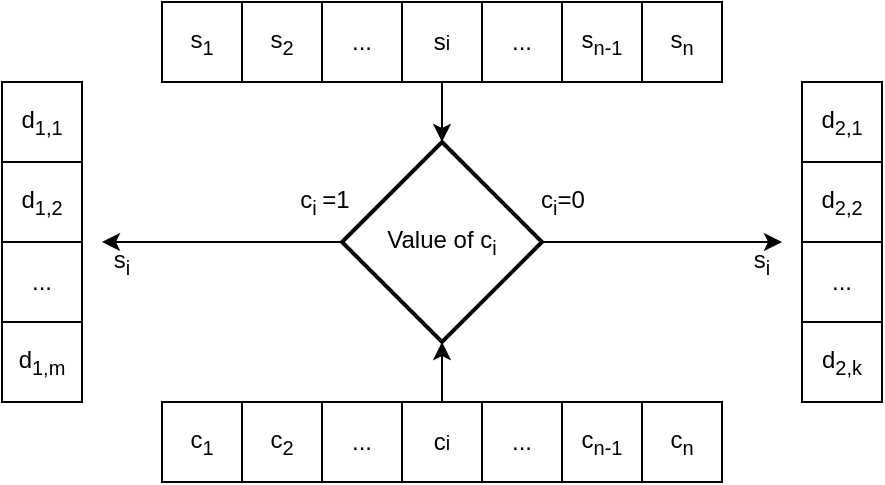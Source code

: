 <mxfile version="12.1.3" pages="1"><diagram id="4I3EJuljBFJ74jmYjeIA" name="Page-1"><mxGraphModel dx="1005" dy="339" grid="1" gridSize="10" guides="1" tooltips="1" connect="1" arrows="1" fold="1" page="1" pageScale="1" pageWidth="827" pageHeight="1169" math="0" shadow="0"><root><mxCell id="0"/><mxCell id="1" parent="0"/><mxCell id="jmMHpeRop2TksrVrERfe-1" value="s&lt;sub&gt;1&lt;/sub&gt;" style="rounded=0;whiteSpace=wrap;html=1;" vertex="1" parent="1"><mxGeometry x="280" y="320" width="40" height="40" as="geometry"/></mxCell><mxCell id="jmMHpeRop2TksrVrERfe-2" value="s&lt;sub&gt;2&lt;/sub&gt;" style="rounded=0;whiteSpace=wrap;html=1;" vertex="1" parent="1"><mxGeometry x="320" y="320" width="40" height="40" as="geometry"/></mxCell><mxCell id="jmMHpeRop2TksrVrERfe-3" value="..." style="rounded=0;whiteSpace=wrap;html=1;" vertex="1" parent="1"><mxGeometry x="360" y="320" width="40" height="40" as="geometry"/></mxCell><mxCell id="jmMHpeRop2TksrVrERfe-4" value="s&lt;sub&gt;n&lt;/sub&gt;" style="rounded=0;whiteSpace=wrap;html=1;" vertex="1" parent="1"><mxGeometry x="520" y="320" width="40" height="40" as="geometry"/></mxCell><mxCell id="jmMHpeRop2TksrVrERfe-5" value="c&lt;sub&gt;1&lt;/sub&gt;" style="rounded=0;whiteSpace=wrap;html=1;" vertex="1" parent="1"><mxGeometry x="280" y="520" width="40" height="40" as="geometry"/></mxCell><mxCell id="jmMHpeRop2TksrVrERfe-6" value="c&lt;sub&gt;2&lt;/sub&gt;" style="rounded=0;whiteSpace=wrap;html=1;" vertex="1" parent="1"><mxGeometry x="320" y="520" width="40" height="40" as="geometry"/></mxCell><mxCell id="jmMHpeRop2TksrVrERfe-7" value="..." style="rounded=0;whiteSpace=wrap;html=1;" vertex="1" parent="1"><mxGeometry x="360" y="520" width="40" height="40" as="geometry"/></mxCell><mxCell id="jmMHpeRop2TksrVrERfe-8" value="c&lt;sub&gt;n&lt;/sub&gt;" style="rounded=0;whiteSpace=wrap;html=1;" vertex="1" parent="1"><mxGeometry x="520" y="520" width="40" height="40" as="geometry"/></mxCell><mxCell id="jmMHpeRop2TksrVrERfe-13" value="d&lt;sub&gt;1,1&lt;/sub&gt;" style="rounded=0;whiteSpace=wrap;html=1;" vertex="1" parent="1"><mxGeometry x="200" y="360" width="40" height="40" as="geometry"/></mxCell><mxCell id="jmMHpeRop2TksrVrERfe-14" value="d&lt;sub&gt;1,2&lt;br&gt;&lt;/sub&gt;" style="rounded=0;whiteSpace=wrap;html=1;" vertex="1" parent="1"><mxGeometry x="200" y="400" width="40" height="40" as="geometry"/></mxCell><mxCell id="jmMHpeRop2TksrVrERfe-15" value="..." style="rounded=0;whiteSpace=wrap;html=1;" vertex="1" parent="1"><mxGeometry x="200" y="440" width="40" height="40" as="geometry"/></mxCell><mxCell id="jmMHpeRop2TksrVrERfe-16" value="d&lt;sub&gt;1,m&lt;br&gt;&lt;/sub&gt;" style="rounded=0;whiteSpace=wrap;html=1;" vertex="1" parent="1"><mxGeometry x="200" y="480" width="40" height="40" as="geometry"/></mxCell><mxCell id="jmMHpeRop2TksrVrERfe-17" value="d&lt;sub&gt;2,1&lt;/sub&gt;" style="rounded=0;whiteSpace=wrap;html=1;" vertex="1" parent="1"><mxGeometry x="600" y="360" width="40" height="40" as="geometry"/></mxCell><mxCell id="jmMHpeRop2TksrVrERfe-18" value="d&lt;sub&gt;2,2&lt;br&gt;&lt;/sub&gt;" style="rounded=0;whiteSpace=wrap;html=1;" vertex="1" parent="1"><mxGeometry x="600" y="400" width="40" height="40" as="geometry"/></mxCell><mxCell id="jmMHpeRop2TksrVrERfe-19" value="..." style="rounded=0;whiteSpace=wrap;html=1;" vertex="1" parent="1"><mxGeometry x="600" y="440" width="40" height="40" as="geometry"/></mxCell><mxCell id="jmMHpeRop2TksrVrERfe-20" value="d&lt;sub&gt;2,k&lt;br&gt;&lt;/sub&gt;" style="rounded=0;whiteSpace=wrap;html=1;" vertex="1" parent="1"><mxGeometry x="600" y="480" width="40" height="40" as="geometry"/></mxCell><mxCell id="jmMHpeRop2TksrVrERfe-25" value="..." style="rounded=0;whiteSpace=wrap;html=1;" vertex="1" parent="1"><mxGeometry x="440" y="520" width="40" height="40" as="geometry"/></mxCell><mxCell id="jmMHpeRop2TksrVrERfe-26" value="..." style="rounded=0;whiteSpace=wrap;html=1;" vertex="1" parent="1"><mxGeometry x="440" y="320" width="40" height="40" as="geometry"/></mxCell><mxCell id="jmMHpeRop2TksrVrERfe-30" value="" style="edgeStyle=orthogonalEdgeStyle;rounded=0;orthogonalLoop=1;jettySize=auto;html=1;" edge="1" parent="1" source="jmMHpeRop2TksrVrERfe-27" target="jmMHpeRop2TksrVrERfe-29"><mxGeometry relative="1" as="geometry"/></mxCell><mxCell id="jmMHpeRop2TksrVrERfe-27" value="s&lt;span style=&quot;font-size: 10px&quot;&gt;i&lt;br&gt;&lt;/span&gt;" style="rounded=0;whiteSpace=wrap;html=1;" vertex="1" parent="1"><mxGeometry x="400" y="320" width="40" height="40" as="geometry"/></mxCell><mxCell id="jmMHpeRop2TksrVrERfe-31" value="" style="edgeStyle=orthogonalEdgeStyle;rounded=0;orthogonalLoop=1;jettySize=auto;html=1;" edge="1" parent="1" source="jmMHpeRop2TksrVrERfe-28" target="jmMHpeRop2TksrVrERfe-29"><mxGeometry relative="1" as="geometry"/></mxCell><mxCell id="jmMHpeRop2TksrVrERfe-28" value="c&lt;span style=&quot;font-size: 10px&quot;&gt;i&lt;/span&gt;" style="rounded=0;whiteSpace=wrap;html=1;" vertex="1" parent="1"><mxGeometry x="400" y="520" width="40" height="40" as="geometry"/></mxCell><mxCell id="jmMHpeRop2TksrVrERfe-33" value="" style="edgeStyle=orthogonalEdgeStyle;rounded=0;orthogonalLoop=1;jettySize=auto;html=1;" edge="1" parent="1" source="jmMHpeRop2TksrVrERfe-29"><mxGeometry relative="1" as="geometry"><mxPoint x="250" y="440" as="targetPoint"/></mxGeometry></mxCell><mxCell id="jmMHpeRop2TksrVrERfe-38" value="c&lt;sub&gt;i &lt;/sub&gt;=1" style="text;html=1;resizable=0;points=[];align=center;verticalAlign=middle;labelBackgroundColor=#ffffff;" vertex="1" connectable="0" parent="jmMHpeRop2TksrVrERfe-33"><mxGeometry x="-0.233" y="4" relative="1" as="geometry"><mxPoint x="36.5" y="-24" as="offset"/></mxGeometry></mxCell><mxCell id="jmMHpeRop2TksrVrERfe-37" value="" style="edgeStyle=orthogonalEdgeStyle;rounded=0;orthogonalLoop=1;jettySize=auto;html=1;exitX=1;exitY=0.5;exitDx=0;exitDy=0;exitPerimeter=0;" edge="1" parent="1" source="jmMHpeRop2TksrVrERfe-29"><mxGeometry relative="1" as="geometry"><mxPoint x="510" y="440" as="sourcePoint"/><mxPoint x="590" y="440" as="targetPoint"/></mxGeometry></mxCell><mxCell id="jmMHpeRop2TksrVrERfe-39" value="c&lt;sub&gt;i&lt;/sub&gt;=0" style="text;html=1;resizable=0;points=[];align=center;verticalAlign=middle;labelBackgroundColor=#ffffff;" vertex="1" connectable="0" parent="jmMHpeRop2TksrVrERfe-37"><mxGeometry x="-0.25" y="-4" relative="1" as="geometry"><mxPoint x="-35.5" y="-24" as="offset"/></mxGeometry></mxCell><mxCell id="jmMHpeRop2TksrVrERfe-29" value="Value of c&lt;sub&gt;i&lt;/sub&gt;" style="strokeWidth=2;html=1;shape=mxgraph.flowchart.decision;whiteSpace=wrap;" vertex="1" parent="1"><mxGeometry x="370" y="390" width="100" height="100" as="geometry"/></mxCell><mxCell id="jmMHpeRop2TksrVrERfe-40" value="s&lt;sub&gt;i&lt;/sub&gt;" style="text;html=1;strokeColor=none;fillColor=none;align=center;verticalAlign=middle;whiteSpace=wrap;rounded=0;" vertex="1" parent="1"><mxGeometry x="240" y="440" width="40" height="20" as="geometry"/></mxCell><mxCell id="jmMHpeRop2TksrVrERfe-42" value="s&lt;sub&gt;i&lt;/sub&gt;" style="text;html=1;strokeColor=none;fillColor=none;align=center;verticalAlign=middle;whiteSpace=wrap;rounded=0;" vertex="1" parent="1"><mxGeometry x="560" y="440" width="40" height="20" as="geometry"/></mxCell><mxCell id="jmMHpeRop2TksrVrERfe-43" value="c&lt;sub&gt;n-1&lt;/sub&gt;" style="rounded=0;whiteSpace=wrap;html=1;" vertex="1" parent="1"><mxGeometry x="480" y="520" width="40" height="40" as="geometry"/></mxCell><mxCell id="jmMHpeRop2TksrVrERfe-44" value="s&lt;sub&gt;n-1&lt;/sub&gt;" style="rounded=0;whiteSpace=wrap;html=1;" vertex="1" parent="1"><mxGeometry x="480" y="320" width="40" height="40" as="geometry"/></mxCell></root></mxGraphModel></diagram></mxfile>